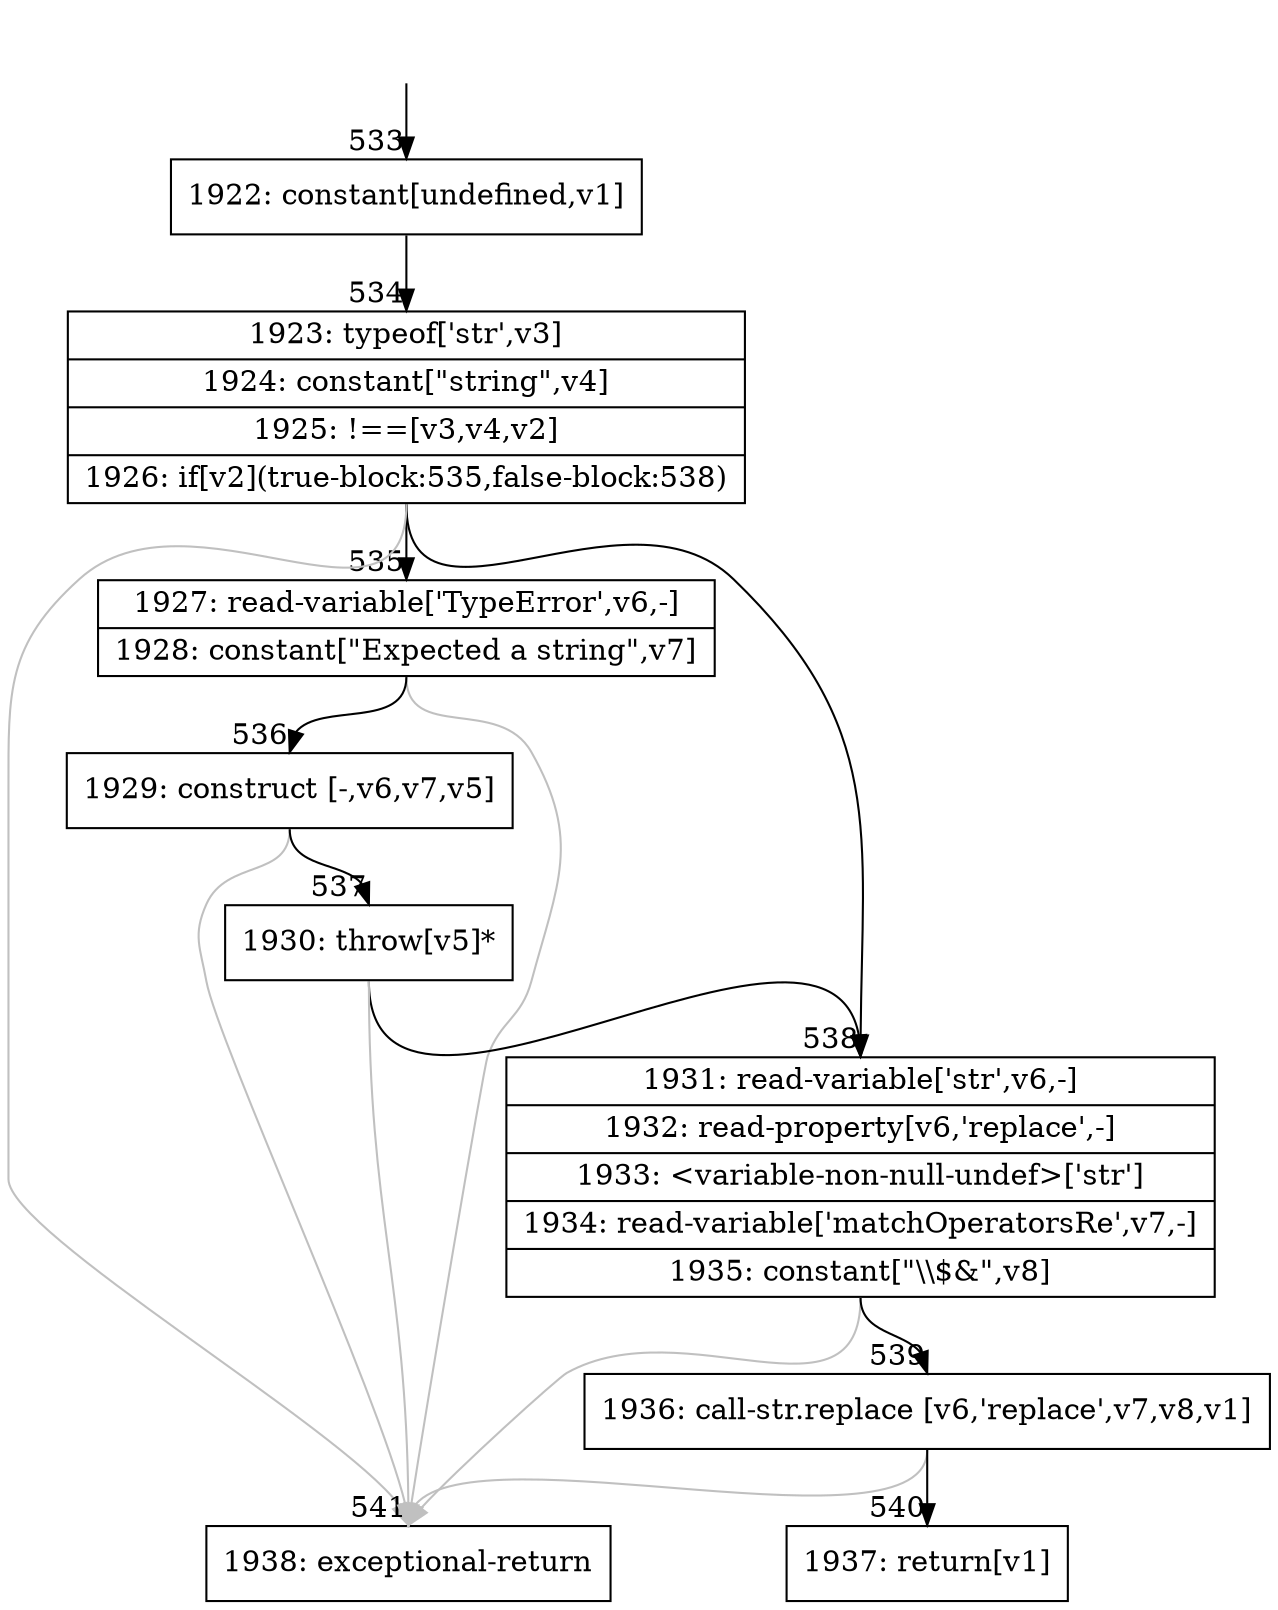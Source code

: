 digraph {
rankdir="TD"
BB_entry39[shape=none,label=""];
BB_entry39 -> BB533 [tailport=s, headport=n, headlabel="    533"]
BB533 [shape=record label="{1922: constant[undefined,v1]}" ] 
BB533 -> BB534 [tailport=s, headport=n, headlabel="      534"]
BB534 [shape=record label="{1923: typeof['str',v3]|1924: constant[\"string\",v4]|1925: !==[v3,v4,v2]|1926: if[v2](true-block:535,false-block:538)}" ] 
BB534 -> BB535 [tailport=s, headport=n, headlabel="      535"]
BB534 -> BB538 [tailport=s, headport=n, headlabel="      538"]
BB534 -> BB541 [tailport=s, headport=n, color=gray, headlabel="      541"]
BB535 [shape=record label="{1927: read-variable['TypeError',v6,-]|1928: constant[\"Expected a string\",v7]}" ] 
BB535 -> BB536 [tailport=s, headport=n, headlabel="      536"]
BB535 -> BB541 [tailport=s, headport=n, color=gray]
BB536 [shape=record label="{1929: construct [-,v6,v7,v5]}" ] 
BB536 -> BB537 [tailport=s, headport=n, headlabel="      537"]
BB536 -> BB541 [tailport=s, headport=n, color=gray]
BB537 [shape=record label="{1930: throw[v5]*}" ] 
BB537 -> BB538 [tailport=s, headport=n]
BB537 -> BB541 [tailport=s, headport=n, color=gray]
BB538 [shape=record label="{1931: read-variable['str',v6,-]|1932: read-property[v6,'replace',-]|1933: \<variable-non-null-undef\>['str']|1934: read-variable['matchOperatorsRe',v7,-]|1935: constant[\"\\\\$&\",v8]}" ] 
BB538 -> BB539 [tailport=s, headport=n, headlabel="      539"]
BB538 -> BB541 [tailport=s, headport=n, color=gray]
BB539 [shape=record label="{1936: call-str.replace [v6,'replace',v7,v8,v1]}" ] 
BB539 -> BB540 [tailport=s, headport=n, headlabel="      540"]
BB539 -> BB541 [tailport=s, headport=n, color=gray]
BB540 [shape=record label="{1937: return[v1]}" ] 
BB541 [shape=record label="{1938: exceptional-return}" ] 
//#$~ 441
}
